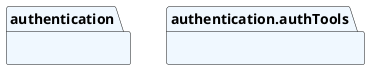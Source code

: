 @startuml packages
set namespaceSeparator none
package "authentication" as authentication #aliceblue {
}
package "authentication.authTools" as authentication.authTools #aliceblue {
}
@enduml
